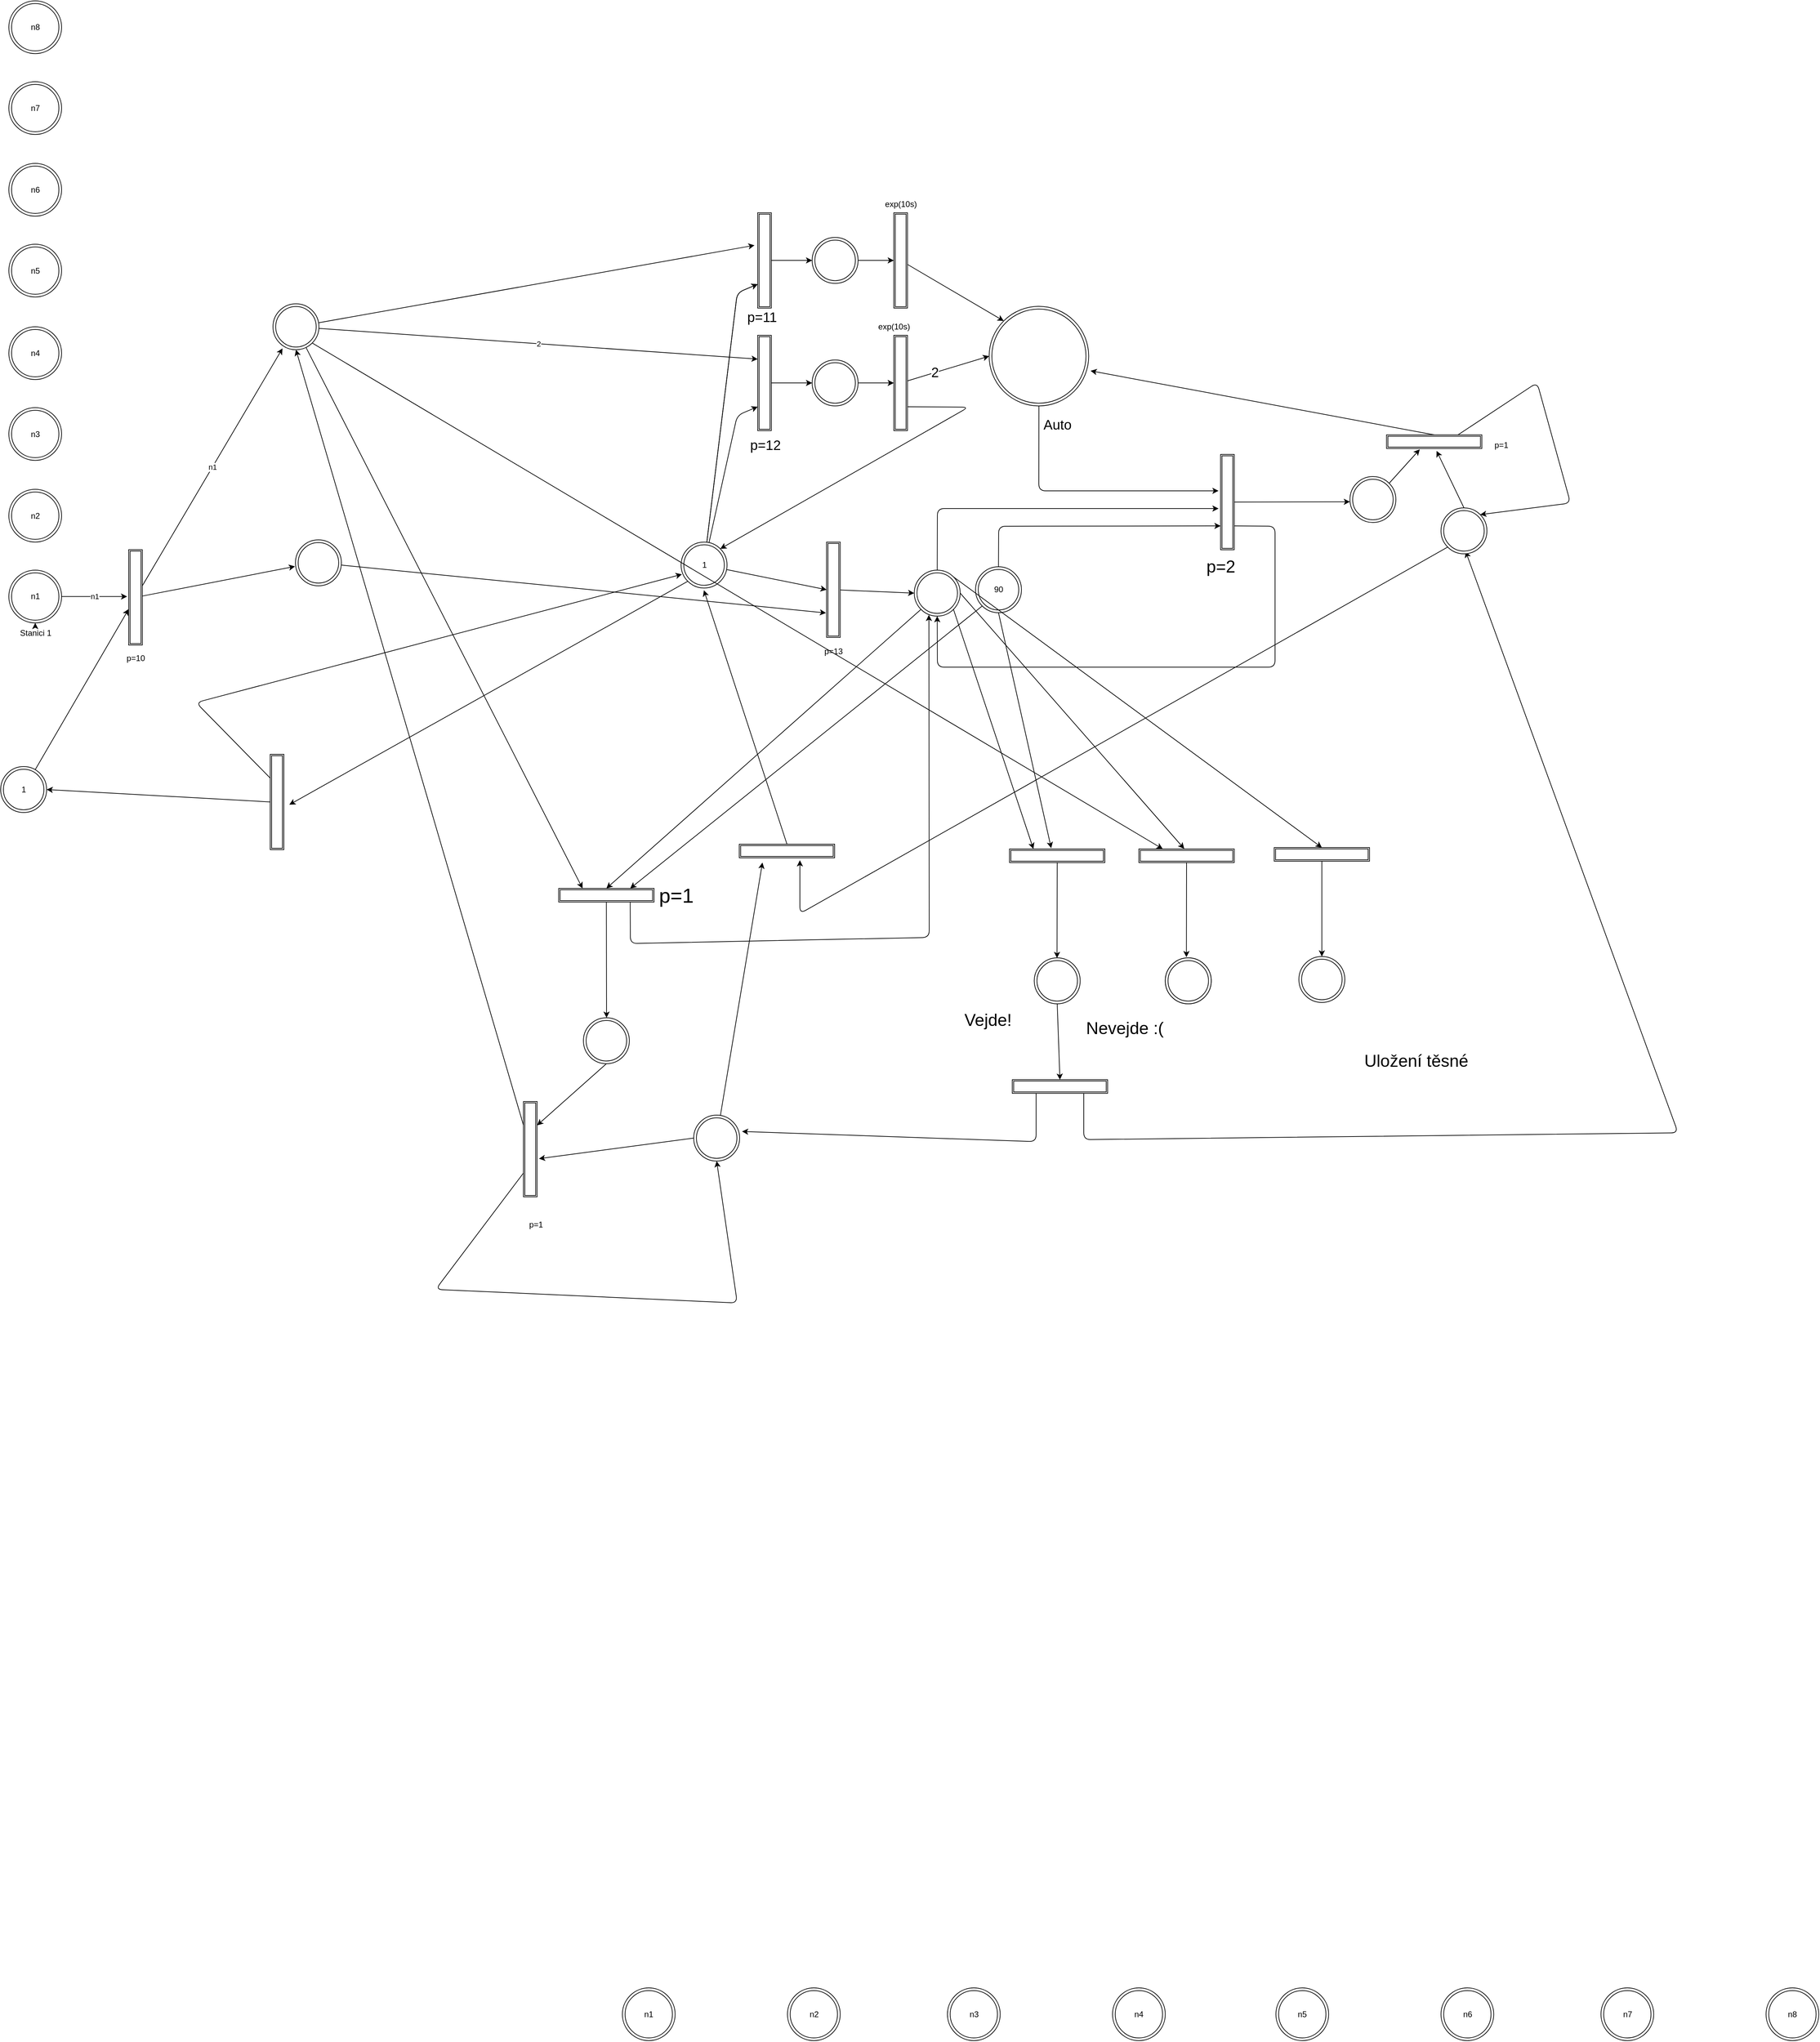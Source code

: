 <mxfile>
    <diagram id="c87qXy51VqpFD1b8CfQG" name="Page-1">
        <mxGraphModel dx="3648" dy="920" grid="0" gridSize="10" guides="1" tooltips="1" connect="1" arrows="1" fold="1" page="0" pageScale="1" pageWidth="850" pageHeight="1100" math="0" shadow="0">
            <root>
                <mxCell id="0"/>
                <mxCell id="1" parent="0"/>
                <mxCell id="71" value="n8" style="ellipse;shape=doubleEllipse;whiteSpace=wrap;html=1;aspect=fixed;" parent="1" vertex="1">
                    <mxGeometry x="-2110" y="1.25" width="77.5" height="77.5" as="geometry"/>
                </mxCell>
                <mxCell id="76" value="n7" style="ellipse;shape=doubleEllipse;whiteSpace=wrap;html=1;aspect=fixed;" parent="1" vertex="1">
                    <mxGeometry x="-2110" y="120" width="77.5" height="77.5" as="geometry"/>
                </mxCell>
                <mxCell id="77" value="n6" style="ellipse;shape=doubleEllipse;whiteSpace=wrap;html=1;aspect=fixed;" parent="1" vertex="1">
                    <mxGeometry x="-2110" y="240" width="77.5" height="77.5" as="geometry"/>
                </mxCell>
                <mxCell id="78" value="n5" style="ellipse;shape=doubleEllipse;whiteSpace=wrap;html=1;aspect=fixed;" parent="1" vertex="1">
                    <mxGeometry x="-2110" y="358.75" width="77.5" height="77.5" as="geometry"/>
                </mxCell>
                <mxCell id="79" value="n4" style="ellipse;shape=doubleEllipse;whiteSpace=wrap;html=1;aspect=fixed;" parent="1" vertex="1">
                    <mxGeometry x="-2110" y="480" width="77.5" height="77.5" as="geometry"/>
                </mxCell>
                <mxCell id="80" value="n3" style="ellipse;shape=doubleEllipse;whiteSpace=wrap;html=1;aspect=fixed;" parent="1" vertex="1">
                    <mxGeometry x="-2110" y="598.75" width="77.5" height="77.5" as="geometry"/>
                </mxCell>
                <mxCell id="81" value="n2" style="ellipse;shape=doubleEllipse;whiteSpace=wrap;html=1;aspect=fixed;" parent="1" vertex="1">
                    <mxGeometry x="-2110" y="718.75" width="77.5" height="77.5" as="geometry"/>
                </mxCell>
                <mxCell id="213" value="n1" style="edgeStyle=none;html=1;" parent="1" source="82" edge="1">
                    <mxGeometry relative="1" as="geometry">
                        <mxPoint x="-1936.235" y="876.25" as="targetPoint"/>
                    </mxGeometry>
                </mxCell>
                <mxCell id="82" value="n1" style="ellipse;shape=doubleEllipse;whiteSpace=wrap;html=1;aspect=fixed;" parent="1" vertex="1">
                    <mxGeometry x="-2110" y="837.5" width="77.5" height="77.5" as="geometry"/>
                </mxCell>
                <mxCell id="170" value="" style="edgeStyle=none;html=1;fontSize=20;" parent="1" source="83" target="82" edge="1">
                    <mxGeometry relative="1" as="geometry"/>
                </mxCell>
                <mxCell id="83" value="Stanici 1" style="text;html=1;align=center;verticalAlign=middle;resizable=0;points=[];autosize=1;strokeColor=none;fillColor=none;" parent="1" vertex="1">
                    <mxGeometry x="-2101.25" y="920" width="60" height="20" as="geometry"/>
                </mxCell>
                <mxCell id="85" value="n7" style="ellipse;shape=doubleEllipse;whiteSpace=wrap;html=1;aspect=fixed;" parent="1" vertex="1">
                    <mxGeometry x="228.75" y="2920" width="77.5" height="77.5" as="geometry"/>
                </mxCell>
                <mxCell id="86" value="n8" style="ellipse;shape=doubleEllipse;whiteSpace=wrap;html=1;aspect=fixed;" parent="1" vertex="1">
                    <mxGeometry x="471.25" y="2920" width="77.5" height="77.5" as="geometry"/>
                </mxCell>
                <mxCell id="87" value="n5" style="ellipse;shape=doubleEllipse;whiteSpace=wrap;html=1;aspect=fixed;" parent="1" vertex="1">
                    <mxGeometry x="-248.75" y="2920" width="77.5" height="77.5" as="geometry"/>
                </mxCell>
                <mxCell id="88" value="n6" style="ellipse;shape=doubleEllipse;whiteSpace=wrap;html=1;aspect=fixed;" parent="1" vertex="1">
                    <mxGeometry x="-6.25" y="2920" width="77.5" height="77.5" as="geometry"/>
                </mxCell>
                <mxCell id="89" value="n3" style="ellipse;shape=doubleEllipse;whiteSpace=wrap;html=1;aspect=fixed;" parent="1" vertex="1">
                    <mxGeometry x="-731.25" y="2920" width="77.5" height="77.5" as="geometry"/>
                </mxCell>
                <mxCell id="90" value="n4" style="ellipse;shape=doubleEllipse;whiteSpace=wrap;html=1;aspect=fixed;" parent="1" vertex="1">
                    <mxGeometry x="-488.75" y="2920" width="77.5" height="77.5" as="geometry"/>
                </mxCell>
                <mxCell id="91" value="n1" style="ellipse;shape=doubleEllipse;whiteSpace=wrap;html=1;aspect=fixed;" parent="1" vertex="1">
                    <mxGeometry x="-1208.75" y="2920" width="77.5" height="77.5" as="geometry"/>
                </mxCell>
                <mxCell id="92" value="n2" style="ellipse;shape=doubleEllipse;whiteSpace=wrap;html=1;aspect=fixed;" parent="1" vertex="1">
                    <mxGeometry x="-966.25" y="2920" width="77.5" height="77.5" as="geometry"/>
                </mxCell>
                <mxCell id="125" style="edgeStyle=none;html=1;entryX=0;entryY=0.5;entryDx=0;entryDy=0;" parent="1" source="105" target="106" edge="1">
                    <mxGeometry relative="1" as="geometry"/>
                </mxCell>
                <mxCell id="162" value="2" style="edgeLabel;html=1;align=center;verticalAlign=middle;resizable=0;points=[];fontSize=20;" parent="125" vertex="1" connectable="0">
                    <mxGeometry x="-0.314" y="1" relative="1" as="geometry">
                        <mxPoint x="-1" as="offset"/>
                    </mxGeometry>
                </mxCell>
                <mxCell id="129" style="edgeStyle=none;html=1;entryX=1;entryY=0;entryDx=0;entryDy=0;exitX=1;exitY=0.75;exitDx=0;exitDy=0;" parent="1" source="105" target="126" edge="1">
                    <mxGeometry relative="1" as="geometry">
                        <Array as="points">
                            <mxPoint x="-700" y="598"/>
                        </Array>
                    </mxGeometry>
                </mxCell>
                <mxCell id="105" value="" style="shape=ext;double=1;rounded=0;whiteSpace=wrap;html=1;" parent="1" vertex="1">
                    <mxGeometry x="-810" y="492.5" width="20" height="140" as="geometry"/>
                </mxCell>
                <mxCell id="131" style="edgeStyle=none;html=1;entryX=-0.15;entryY=0.382;entryDx=0;entryDy=0;entryPerimeter=0;" parent="1" source="106" target="132" edge="1">
                    <mxGeometry relative="1" as="geometry">
                        <mxPoint x="-580" y="690" as="targetPoint"/>
                        <Array as="points">
                            <mxPoint x="-597" y="721"/>
                        </Array>
                    </mxGeometry>
                </mxCell>
                <mxCell id="106" value="" style="ellipse;shape=doubleEllipse;whiteSpace=wrap;html=1;aspect=fixed;" parent="1" vertex="1">
                    <mxGeometry x="-670" y="450" width="146.25" height="146.25" as="geometry"/>
                </mxCell>
                <mxCell id="124" style="edgeStyle=none;html=1;entryX=0;entryY=0.5;entryDx=0;entryDy=0;" parent="1" source="107" target="105" edge="1">
                    <mxGeometry relative="1" as="geometry"/>
                </mxCell>
                <mxCell id="107" value="" style="ellipse;shape=doubleEllipse;whiteSpace=wrap;html=1;aspect=fixed;" parent="1" vertex="1">
                    <mxGeometry x="-930" y="528.75" width="67.5" height="67.5" as="geometry"/>
                </mxCell>
                <mxCell id="120" style="edgeStyle=none;html=1;entryX=0;entryY=0.5;entryDx=0;entryDy=0;" parent="1" source="108" target="109" edge="1">
                    <mxGeometry relative="1" as="geometry"/>
                </mxCell>
                <mxCell id="108" value="" style="ellipse;shape=doubleEllipse;whiteSpace=wrap;html=1;aspect=fixed;" parent="1" vertex="1">
                    <mxGeometry x="-930" y="348.75" width="67.5" height="67.5" as="geometry"/>
                </mxCell>
                <mxCell id="122" style="edgeStyle=none;html=1;entryX=0;entryY=0;entryDx=0;entryDy=0;" parent="1" source="109" target="106" edge="1">
                    <mxGeometry relative="1" as="geometry"/>
                </mxCell>
                <mxCell id="109" value="" style="shape=ext;double=1;rounded=0;whiteSpace=wrap;html=1;" parent="1" vertex="1">
                    <mxGeometry x="-810" y="312.5" width="20" height="140" as="geometry"/>
                </mxCell>
                <mxCell id="119" style="edgeStyle=none;html=1;entryX=0;entryY=0.5;entryDx=0;entryDy=0;" parent="1" source="110" target="108" edge="1">
                    <mxGeometry relative="1" as="geometry"/>
                </mxCell>
                <mxCell id="110" value="" style="shape=ext;double=1;rounded=0;whiteSpace=wrap;html=1;" parent="1" vertex="1">
                    <mxGeometry x="-1010" y="312.5" width="20" height="140" as="geometry"/>
                </mxCell>
                <mxCell id="123" style="edgeStyle=none;html=1;entryX=0;entryY=0.5;entryDx=0;entryDy=0;" parent="1" source="111" target="107" edge="1">
                    <mxGeometry relative="1" as="geometry"/>
                </mxCell>
                <mxCell id="111" value="" style="shape=ext;double=1;rounded=0;whiteSpace=wrap;html=1;" parent="1" vertex="1">
                    <mxGeometry x="-1010" y="492.5" width="20" height="140" as="geometry"/>
                </mxCell>
                <mxCell id="127" style="edgeStyle=none;html=1;entryX=0;entryY=0.75;entryDx=0;entryDy=0;" parent="1" source="126" target="111" edge="1">
                    <mxGeometry relative="1" as="geometry">
                        <Array as="points">
                            <mxPoint x="-1040" y="610"/>
                        </Array>
                    </mxGeometry>
                </mxCell>
                <mxCell id="128" style="edgeStyle=none;html=1;entryX=0;entryY=0.75;entryDx=0;entryDy=0;" parent="1" source="126" target="110" edge="1">
                    <mxGeometry relative="1" as="geometry">
                        <Array as="points">
                            <mxPoint x="-1040" y="430"/>
                        </Array>
                    </mxGeometry>
                </mxCell>
                <mxCell id="227" style="edgeStyle=none;html=1;entryX=0;entryY=0.5;entryDx=0;entryDy=0;fontSize=12;" parent="1" source="126" target="226" edge="1">
                    <mxGeometry relative="1" as="geometry"/>
                </mxCell>
                <mxCell id="289" style="edgeStyle=none;html=1;exitX=0;exitY=1;exitDx=0;exitDy=0;" edge="1" parent="1" source="126">
                    <mxGeometry relative="1" as="geometry">
                        <mxPoint x="-1698" y="1182" as="targetPoint"/>
                    </mxGeometry>
                </mxCell>
                <mxCell id="126" value="1" style="ellipse;shape=doubleEllipse;whiteSpace=wrap;html=1;aspect=fixed;" parent="1" vertex="1">
                    <mxGeometry x="-1122.5" y="796.25" width="67.5" height="67.5" as="geometry"/>
                </mxCell>
                <mxCell id="137" style="edgeStyle=none;html=1;exitX=0.5;exitY=0;exitDx=0;exitDy=0;entryX=0;entryY=0.75;entryDx=0;entryDy=0;" parent="1" source="130" target="132" edge="1">
                    <mxGeometry relative="1" as="geometry">
                        <Array as="points">
                            <mxPoint x="-656" y="773"/>
                        </Array>
                    </mxGeometry>
                </mxCell>
                <mxCell id="237" style="edgeStyle=none;html=1;exitX=0;exitY=1;exitDx=0;exitDy=0;entryX=0;entryY=0.25;entryDx=0;entryDy=0;fontSize=25;" parent="1" source="130" target="172" edge="1">
                    <mxGeometry relative="1" as="geometry"/>
                </mxCell>
                <mxCell id="244" style="edgeStyle=none;html=1;exitX=0.5;exitY=1;exitDx=0;exitDy=0;entryX=-0.057;entryY=0.563;entryDx=0;entryDy=0;entryPerimeter=0;fontSize=25;" parent="1" source="130" target="240" edge="1">
                    <mxGeometry relative="1" as="geometry"/>
                </mxCell>
                <mxCell id="130" value="90" style="ellipse;shape=doubleEllipse;whiteSpace=wrap;html=1;aspect=fixed;" parent="1" vertex="1">
                    <mxGeometry x="-690" y="832.5" width="67.5" height="67.5" as="geometry"/>
                </mxCell>
                <mxCell id="135" style="edgeStyle=none;html=1;exitX=1;exitY=0.5;exitDx=0;exitDy=0;entryX=0;entryY=0.549;entryDx=0;entryDy=0;entryPerimeter=0;" parent="1" source="132" target="133" edge="1">
                    <mxGeometry relative="1" as="geometry"/>
                </mxCell>
                <mxCell id="142" style="edgeStyle=none;html=1;exitX=1;exitY=0.75;exitDx=0;exitDy=0;entryX=0.5;entryY=1;entryDx=0;entryDy=0;" parent="1" source="132" target="138" edge="1">
                    <mxGeometry relative="1" as="geometry">
                        <mxPoint x="-750" y="910" as="targetPoint"/>
                        <Array as="points">
                            <mxPoint x="-250" y="773"/>
                            <mxPoint x="-250" y="980"/>
                            <mxPoint x="-746" y="980"/>
                        </Array>
                    </mxGeometry>
                </mxCell>
                <mxCell id="132" value="" style="shape=ext;double=1;rounded=0;whiteSpace=wrap;html=1;rotation=0;" parent="1" vertex="1">
                    <mxGeometry x="-330" y="667.5" width="20" height="140" as="geometry"/>
                </mxCell>
                <mxCell id="267" style="edgeStyle=none;html=1;exitX=1;exitY=0;exitDx=0;exitDy=0;" edge="1" parent="1" source="133">
                    <mxGeometry relative="1" as="geometry">
                        <mxPoint x="-37.412" y="660" as="targetPoint"/>
                    </mxGeometry>
                </mxCell>
                <mxCell id="133" value="" style="ellipse;shape=doubleEllipse;whiteSpace=wrap;html=1;aspect=fixed;" parent="1" vertex="1">
                    <mxGeometry x="-140" y="700" width="67.5" height="67.5" as="geometry"/>
                </mxCell>
                <mxCell id="141" style="edgeStyle=none;html=1;entryX=-0.15;entryY=0.568;entryDx=0;entryDy=0;entryPerimeter=0;" parent="1" source="138" target="132" edge="1">
                    <mxGeometry relative="1" as="geometry">
                        <Array as="points">
                            <mxPoint x="-746" y="747"/>
                        </Array>
                    </mxGeometry>
                </mxCell>
                <mxCell id="236" style="edgeStyle=none;html=1;exitX=0;exitY=1;exitDx=0;exitDy=0;entryX=0;entryY=0.5;entryDx=0;entryDy=0;fontSize=25;" parent="1" source="138" target="172" edge="1">
                    <mxGeometry relative="1" as="geometry"/>
                </mxCell>
                <mxCell id="243" style="edgeStyle=none;html=1;exitX=1;exitY=1;exitDx=0;exitDy=0;entryX=0;entryY=0.75;entryDx=0;entryDy=0;fontSize=25;" parent="1" source="138" target="240" edge="1">
                    <mxGeometry relative="1" as="geometry"/>
                </mxCell>
                <mxCell id="249" style="edgeStyle=none;html=1;exitX=1;exitY=0.5;exitDx=0;exitDy=0;fontSize=25;" parent="1" source="138" edge="1">
                    <mxGeometry relative="1" as="geometry">
                        <mxPoint x="-383.4" y="1246.8" as="targetPoint"/>
                    </mxGeometry>
                </mxCell>
                <mxCell id="252" style="edgeStyle=none;html=1;exitX=1;exitY=0;exitDx=0;exitDy=0;entryX=0;entryY=0.5;entryDx=0;entryDy=0;fontSize=25;" parent="1" source="138" target="242" edge="1">
                    <mxGeometry relative="1" as="geometry"/>
                </mxCell>
                <mxCell id="138" value="" style="ellipse;shape=doubleEllipse;whiteSpace=wrap;html=1;aspect=fixed;" parent="1" vertex="1">
                    <mxGeometry x="-780" y="837.5" width="67.5" height="67.5" as="geometry"/>
                </mxCell>
                <mxCell id="145" value="&lt;font style=&quot;font-size: 25px&quot;&gt;p=2&lt;/font&gt;" style="text;html=1;align=center;verticalAlign=middle;resizable=0;points=[];autosize=1;strokeColor=none;fillColor=none;" parent="1" vertex="1">
                    <mxGeometry x="-356" y="819" width="52" height="23" as="geometry"/>
                </mxCell>
                <mxCell id="155" value="exp(10s)" style="text;html=1;align=center;verticalAlign=middle;resizable=0;points=[];autosize=1;strokeColor=none;fillColor=none;" parent="1" vertex="1">
                    <mxGeometry x="-840" y="470" width="60" height="20" as="geometry"/>
                </mxCell>
                <mxCell id="156" value="exp(10s)" style="text;html=1;align=center;verticalAlign=middle;resizable=0;points=[];autosize=1;strokeColor=none;fillColor=none;" parent="1" vertex="1">
                    <mxGeometry x="-830" y="290" width="60" height="20" as="geometry"/>
                </mxCell>
                <mxCell id="157" value="Auto" style="text;html=1;align=center;verticalAlign=middle;resizable=0;points=[];autosize=1;strokeColor=none;fillColor=none;fontSize=20;" parent="1" vertex="1">
                    <mxGeometry x="-600" y="607.5" width="60" height="30" as="geometry"/>
                </mxCell>
                <mxCell id="159" value="p=12" style="text;html=1;align=center;verticalAlign=middle;resizable=0;points=[];autosize=1;strokeColor=none;fillColor=none;fontSize=20;" parent="1" vertex="1">
                    <mxGeometry x="-1027" y="638.5" width="55" height="28" as="geometry"/>
                </mxCell>
                <mxCell id="160" value="p=11" style="text;html=1;align=center;verticalAlign=middle;resizable=0;points=[];autosize=1;strokeColor=none;fillColor=none;fontSize=20;" parent="1" vertex="1">
                    <mxGeometry x="-1031" y="451" width="54" height="28" as="geometry"/>
                </mxCell>
                <mxCell id="171" style="edgeStyle=none;html=1;exitX=1;exitY=0.5;exitDx=0;exitDy=0;" parent="1" source="172" edge="1">
                    <mxGeometry relative="1" as="geometry">
                        <mxPoint x="-1232" y="1495" as="targetPoint"/>
                    </mxGeometry>
                </mxCell>
                <mxCell id="239" style="edgeStyle=none;html=1;exitX=1;exitY=0.25;exitDx=0;exitDy=0;entryX=0.319;entryY=0.973;entryDx=0;entryDy=0;entryPerimeter=0;fontSize=25;" parent="1" source="172" target="138" edge="1">
                    <mxGeometry relative="1" as="geometry">
                        <Array as="points">
                            <mxPoint x="-1197" y="1386"/>
                            <mxPoint x="-758" y="1377"/>
                        </Array>
                    </mxGeometry>
                </mxCell>
                <mxCell id="172" value="" style="shape=ext;double=1;rounded=0;whiteSpace=wrap;html=1;rotation=90;" parent="1" vertex="1">
                    <mxGeometry x="-1242.25" y="1245" width="20" height="140" as="geometry"/>
                </mxCell>
                <mxCell id="278" style="edgeStyle=none;html=1;exitX=0.5;exitY=1;exitDx=0;exitDy=0;entryX=1;entryY=0.25;entryDx=0;entryDy=0;" edge="1" parent="1" source="173" target="277">
                    <mxGeometry relative="1" as="geometry"/>
                </mxCell>
                <mxCell id="173" value="" style="ellipse;shape=doubleEllipse;whiteSpace=wrap;html=1;aspect=fixed;" parent="1" vertex="1">
                    <mxGeometry x="-1266" y="1495" width="67.5" height="67.5" as="geometry"/>
                </mxCell>
                <mxCell id="174" value="&lt;font style=&quot;font-size: 30px&quot;&gt;p=1&lt;/font&gt;" style="text;html=1;align=center;verticalAlign=middle;resizable=0;points=[];autosize=1;strokeColor=none;fillColor=none;" parent="1" vertex="1">
                    <mxGeometry x="-1161" y="1303" width="61" height="24" as="geometry"/>
                </mxCell>
                <mxCell id="217" style="edgeStyle=none;html=1;" parent="1" source="209" edge="1">
                    <mxGeometry relative="1" as="geometry">
                        <mxPoint x="-1014.667" y="360.333" as="targetPoint"/>
                    </mxGeometry>
                </mxCell>
                <mxCell id="218" value="2" style="edgeStyle=none;html=1;entryX=0;entryY=0.25;entryDx=0;entryDy=0;" parent="1" source="209" target="111" edge="1">
                    <mxGeometry relative="1" as="geometry"/>
                </mxCell>
                <mxCell id="238" style="edgeStyle=none;html=1;entryX=0;entryY=0.75;entryDx=0;entryDy=0;fontSize=25;exitX=0.719;exitY=0.951;exitDx=0;exitDy=0;exitPerimeter=0;" parent="1" target="172" edge="1" source="209">
                    <mxGeometry relative="1" as="geometry">
                        <mxPoint x="-1688" y="512" as="sourcePoint"/>
                    </mxGeometry>
                </mxCell>
                <mxCell id="248" style="edgeStyle=none;html=1;exitX=1;exitY=1;exitDx=0;exitDy=0;entryX=0;entryY=0.75;entryDx=0;entryDy=0;fontSize=25;" parent="1" source="209" target="241" edge="1">
                    <mxGeometry relative="1" as="geometry"/>
                </mxCell>
                <mxCell id="209" value="" style="ellipse;shape=doubleEllipse;whiteSpace=wrap;html=1;aspect=fixed;" parent="1" vertex="1">
                    <mxGeometry x="-1722" y="446.25" width="67.5" height="67.5" as="geometry"/>
                </mxCell>
                <mxCell id="210" style="edgeStyle=none;html=1;entryX=0;entryY=0.75;entryDx=0;entryDy=0;" parent="1" source="126" target="110" edge="1">
                    <mxGeometry relative="1" as="geometry">
                        <Array as="points">
                            <mxPoint x="-1040" y="430"/>
                        </Array>
                        <mxPoint x="-1084.729" y="796.49" as="sourcePoint"/>
                        <mxPoint x="-1010" y="417.5" as="targetPoint"/>
                    </mxGeometry>
                </mxCell>
                <mxCell id="214" value="n1" style="edgeStyle=none;html=1;entryX=0.207;entryY=0.971;entryDx=0;entryDy=0;entryPerimeter=0;" parent="1" source="211" target="209" edge="1">
                    <mxGeometry relative="1" as="geometry"/>
                </mxCell>
                <mxCell id="231" style="edgeStyle=none;html=1;fontSize=12;" parent="1" source="211" edge="1">
                    <mxGeometry relative="1" as="geometry">
                        <mxPoint x="-1689.667" y="832" as="targetPoint"/>
                    </mxGeometry>
                </mxCell>
                <mxCell id="211" value="" style="shape=ext;double=1;rounded=0;whiteSpace=wrap;html=1;" parent="1" vertex="1">
                    <mxGeometry x="-1934" y="807.5" width="20" height="140" as="geometry"/>
                </mxCell>
                <mxCell id="212" value="p=10" style="text;html=1;align=center;verticalAlign=middle;resizable=0;points=[];autosize=1;strokeColor=none;fillColor=none;" parent="1" vertex="1">
                    <mxGeometry x="-1942.5" y="958" width="37" height="18" as="geometry"/>
                </mxCell>
                <mxCell id="228" style="edgeStyle=none;html=1;entryX=0;entryY=0.5;entryDx=0;entryDy=0;fontSize=12;" parent="1" source="226" target="138" edge="1">
                    <mxGeometry relative="1" as="geometry"/>
                </mxCell>
                <mxCell id="226" value="" style="shape=ext;double=1;rounded=0;whiteSpace=wrap;html=1;" parent="1" vertex="1">
                    <mxGeometry x="-908.75" y="796.25" width="20" height="140" as="geometry"/>
                </mxCell>
                <mxCell id="230" style="edgeStyle=none;html=1;fontSize=12;" parent="1" source="229" target="211" edge="1">
                    <mxGeometry relative="1" as="geometry"/>
                </mxCell>
                <mxCell id="229" value="1" style="ellipse;shape=doubleEllipse;whiteSpace=wrap;html=1;aspect=fixed;" parent="1" vertex="1">
                    <mxGeometry x="-2122" y="1126" width="67.5" height="67.5" as="geometry"/>
                </mxCell>
                <mxCell id="233" style="edgeStyle=none;html=1;fontSize=12;" parent="1" source="232" edge="1">
                    <mxGeometry relative="1" as="geometry">
                        <mxPoint x="-909.667" y="900.333" as="targetPoint"/>
                    </mxGeometry>
                </mxCell>
                <mxCell id="232" value="" style="ellipse;shape=doubleEllipse;whiteSpace=wrap;html=1;aspect=fixed;" parent="1" vertex="1">
                    <mxGeometry x="-1689" y="793" width="67.5" height="67.5" as="geometry"/>
                </mxCell>
                <mxCell id="234" value="p=13" style="text;html=1;align=center;verticalAlign=middle;resizable=0;points=[];autosize=1;strokeColor=none;fillColor=none;fontSize=12;" parent="1" vertex="1">
                    <mxGeometry x="-917.25" y="947.5" width="37" height="18" as="geometry"/>
                </mxCell>
                <mxCell id="245" style="edgeStyle=none;html=1;exitX=1;exitY=0.5;exitDx=0;exitDy=0;fontSize=25;" parent="1" source="240" edge="1">
                    <mxGeometry relative="1" as="geometry">
                        <mxPoint x="-570.286" y="1407.286" as="targetPoint"/>
                    </mxGeometry>
                </mxCell>
                <mxCell id="240" value="" style="shape=ext;double=1;rounded=0;whiteSpace=wrap;html=1;rotation=90;" parent="1" vertex="1">
                    <mxGeometry x="-580" y="1187" width="20" height="140" as="geometry"/>
                </mxCell>
                <mxCell id="250" style="edgeStyle=none;html=1;exitX=1;exitY=0.5;exitDx=0;exitDy=0;fontSize=25;" parent="1" source="241" edge="1">
                    <mxGeometry relative="1" as="geometry">
                        <mxPoint x="-380.2" y="1406" as="targetPoint"/>
                    </mxGeometry>
                </mxCell>
                <mxCell id="241" value="" style="shape=ext;double=1;rounded=0;whiteSpace=wrap;html=1;rotation=90;" parent="1" vertex="1">
                    <mxGeometry x="-390" y="1187" width="20" height="140" as="geometry"/>
                </mxCell>
                <mxCell id="253" style="edgeStyle=none;html=1;exitX=1;exitY=0.5;exitDx=0;exitDy=0;fontSize=25;entryX=0.5;entryY=0;entryDx=0;entryDy=0;" parent="1" source="242" target="254" edge="1">
                    <mxGeometry relative="1" as="geometry">
                        <mxPoint x="-181.231" y="1386.231" as="targetPoint"/>
                    </mxGeometry>
                </mxCell>
                <mxCell id="242" value="" style="shape=ext;double=1;rounded=0;whiteSpace=wrap;html=1;rotation=90;" parent="1" vertex="1">
                    <mxGeometry x="-191.25" y="1185" width="20" height="140" as="geometry"/>
                </mxCell>
                <mxCell id="261" style="edgeStyle=none;html=1;exitX=0.5;exitY=1;exitDx=0;exitDy=0;entryX=0;entryY=0.5;entryDx=0;entryDy=0;" edge="1" parent="1" source="247" target="260">
                    <mxGeometry relative="1" as="geometry"/>
                </mxCell>
                <mxCell id="247" value="" style="ellipse;shape=doubleEllipse;whiteSpace=wrap;html=1;aspect=fixed;" parent="1" vertex="1">
                    <mxGeometry x="-603.75" y="1407" width="67.5" height="67.5" as="geometry"/>
                </mxCell>
                <mxCell id="251" value="" style="ellipse;shape=doubleEllipse;whiteSpace=wrap;html=1;aspect=fixed;" parent="1" vertex="1">
                    <mxGeometry x="-411.25" y="1407" width="67.5" height="67.5" as="geometry"/>
                </mxCell>
                <mxCell id="254" value="" style="ellipse;shape=doubleEllipse;whiteSpace=wrap;html=1;aspect=fixed;" parent="1" vertex="1">
                    <mxGeometry x="-215" y="1405" width="67.5" height="67.5" as="geometry"/>
                </mxCell>
                <mxCell id="255" value="Vejde!" style="text;html=1;align=center;verticalAlign=middle;resizable=0;points=[];autosize=1;strokeColor=none;fillColor=none;fontSize=25;" parent="1" vertex="1">
                    <mxGeometry x="-712.5" y="1480" width="80" height="34" as="geometry"/>
                </mxCell>
                <mxCell id="256" value="Nevejde :(" style="text;html=1;align=center;verticalAlign=middle;resizable=0;points=[];autosize=1;strokeColor=none;fillColor=none;fontSize=25;" parent="1" vertex="1">
                    <mxGeometry x="-533" y="1492" width="124" height="34" as="geometry"/>
                </mxCell>
                <mxCell id="257" value="Uložení těsné" style="text;html=1;align=center;verticalAlign=middle;resizable=0;points=[];autosize=1;strokeColor=none;fillColor=none;fontSize=25;" parent="1" vertex="1">
                    <mxGeometry x="-125" y="1540" width="163" height="34" as="geometry"/>
                </mxCell>
                <mxCell id="258" value="" style="ellipse;shape=doubleEllipse;whiteSpace=wrap;html=1;aspect=fixed;" parent="1" vertex="1">
                    <mxGeometry x="-411.25" y="1407" width="67.5" height="67.5" as="geometry"/>
                </mxCell>
                <mxCell id="263" style="edgeStyle=none;html=1;exitX=1;exitY=0.25;exitDx=0;exitDy=0;" edge="1" parent="1" source="260">
                    <mxGeometry relative="1" as="geometry">
                        <mxPoint x="30" y="810" as="targetPoint"/>
                        <Array as="points">
                            <mxPoint x="-531" y="1674"/>
                            <mxPoint x="342" y="1664"/>
                        </Array>
                    </mxGeometry>
                </mxCell>
                <mxCell id="275" style="edgeStyle=none;html=1;exitX=1;exitY=0.75;exitDx=0;exitDy=0;entryX=1.052;entryY=0.356;entryDx=0;entryDy=0;entryPerimeter=0;" edge="1" parent="1" source="260" target="276">
                    <mxGeometry relative="1" as="geometry">
                        <mxPoint x="-601.333" y="1677" as="targetPoint"/>
                        <Array as="points">
                            <mxPoint x="-601" y="1677"/>
                        </Array>
                    </mxGeometry>
                </mxCell>
                <mxCell id="260" value="" style="shape=ext;double=1;rounded=0;whiteSpace=wrap;html=1;rotation=90;" vertex="1" parent="1">
                    <mxGeometry x="-576" y="1526" width="20" height="140" as="geometry"/>
                </mxCell>
                <mxCell id="266" style="edgeStyle=none;html=1;exitX=0.5;exitY=0;exitDx=0;exitDy=0;" edge="1" parent="1" source="264">
                    <mxGeometry relative="1" as="geometry">
                        <mxPoint x="-12.706" y="662.353" as="targetPoint"/>
                    </mxGeometry>
                </mxCell>
                <mxCell id="286" style="edgeStyle=none;html=1;exitX=0;exitY=1;exitDx=0;exitDy=0;" edge="1" parent="1" source="264">
                    <mxGeometry relative="1" as="geometry">
                        <mxPoint x="-948" y="1263.667" as="targetPoint"/>
                        <Array as="points">
                            <mxPoint x="-948" y="1342"/>
                        </Array>
                    </mxGeometry>
                </mxCell>
                <mxCell id="264" value="" style="ellipse;shape=doubleEllipse;whiteSpace=wrap;html=1;aspect=fixed;" vertex="1" parent="1">
                    <mxGeometry x="-6.25" y="746" width="67.5" height="67.5" as="geometry"/>
                </mxCell>
                <mxCell id="268" style="edgeStyle=none;html=1;exitX=0;exitY=0.5;exitDx=0;exitDy=0;" edge="1" parent="1" source="265">
                    <mxGeometry relative="1" as="geometry">
                        <mxPoint x="-520.941" y="544.706" as="targetPoint"/>
                    </mxGeometry>
                </mxCell>
                <mxCell id="269" style="edgeStyle=none;html=1;exitX=0;exitY=0.25;exitDx=0;exitDy=0;entryX=1;entryY=0;entryDx=0;entryDy=0;" edge="1" parent="1" source="265" target="264">
                    <mxGeometry relative="1" as="geometry">
                        <Array as="points">
                            <mxPoint x="135" y="562"/>
                            <mxPoint x="184" y="739"/>
                        </Array>
                    </mxGeometry>
                </mxCell>
                <mxCell id="265" value="" style="shape=ext;double=1;rounded=0;whiteSpace=wrap;html=1;rotation=90;" vertex="1" parent="1">
                    <mxGeometry x="-26.25" y="578.75" width="20" height="140" as="geometry"/>
                </mxCell>
                <mxCell id="274" value="p=1" style="text;html=1;align=center;verticalAlign=middle;resizable=0;points=[];autosize=1;strokeColor=none;fillColor=none;" vertex="1" parent="1">
                    <mxGeometry x="67" y="645" width="30" height="18" as="geometry"/>
                </mxCell>
                <mxCell id="279" style="edgeStyle=none;html=1;exitX=0;exitY=0.5;exitDx=0;exitDy=0;" edge="1" parent="1" source="276">
                    <mxGeometry relative="1" as="geometry">
                        <mxPoint x="-1331.333" y="1702" as="targetPoint"/>
                    </mxGeometry>
                </mxCell>
                <mxCell id="285" style="edgeStyle=none;html=1;" edge="1" parent="1" source="276">
                    <mxGeometry relative="1" as="geometry">
                        <mxPoint x="-1003" y="1267" as="targetPoint"/>
                    </mxGeometry>
                </mxCell>
                <mxCell id="276" value="" style="ellipse;shape=doubleEllipse;whiteSpace=wrap;html=1;aspect=fixed;" vertex="1" parent="1">
                    <mxGeometry x="-1104" y="1638" width="67.5" height="67.5" as="geometry"/>
                </mxCell>
                <mxCell id="280" style="edgeStyle=none;html=1;exitX=0;exitY=0.75;exitDx=0;exitDy=0;entryX=0.5;entryY=1;entryDx=0;entryDy=0;" edge="1" parent="1" source="277" target="276">
                    <mxGeometry relative="1" as="geometry">
                        <mxPoint x="-1281.333" y="1900.333" as="targetPoint"/>
                        <Array as="points">
                            <mxPoint x="-1483" y="1894"/>
                            <mxPoint x="-1040" y="1914"/>
                        </Array>
                    </mxGeometry>
                </mxCell>
                <mxCell id="281" style="edgeStyle=none;html=1;exitX=0;exitY=0.25;exitDx=0;exitDy=0;entryX=0.5;entryY=1;entryDx=0;entryDy=0;" edge="1" parent="1" source="277" target="209">
                    <mxGeometry relative="1" as="geometry"/>
                </mxCell>
                <mxCell id="277" value="" style="shape=ext;double=1;rounded=0;whiteSpace=wrap;html=1;rotation=0;" vertex="1" parent="1">
                    <mxGeometry x="-1354" y="1618" width="20" height="140" as="geometry"/>
                </mxCell>
                <mxCell id="287" style="edgeStyle=none;html=1;exitX=0;exitY=0.5;exitDx=0;exitDy=0;" edge="1" parent="1" source="282">
                    <mxGeometry relative="1" as="geometry">
                        <mxPoint x="-1089" y="867" as="targetPoint"/>
                    </mxGeometry>
                </mxCell>
                <mxCell id="282" value="" style="shape=ext;double=1;rounded=0;whiteSpace=wrap;html=1;rotation=90;" vertex="1" parent="1">
                    <mxGeometry x="-977" y="1180" width="20" height="140" as="geometry"/>
                </mxCell>
                <mxCell id="283" value="p=1" style="text;html=1;align=center;verticalAlign=middle;resizable=0;points=[];autosize=1;strokeColor=none;fillColor=none;" vertex="1" parent="1">
                    <mxGeometry x="-1351" y="1790" width="30" height="18" as="geometry"/>
                </mxCell>
                <mxCell id="291" style="edgeStyle=none;html=1;exitX=0;exitY=0.5;exitDx=0;exitDy=0;entryX=1;entryY=0.5;entryDx=0;entryDy=0;" edge="1" parent="1" source="290" target="229">
                    <mxGeometry relative="1" as="geometry"/>
                </mxCell>
                <mxCell id="292" style="edgeStyle=none;html=1;exitX=0;exitY=0.25;exitDx=0;exitDy=0;entryX=0.017;entryY=0.702;entryDx=0;entryDy=0;entryPerimeter=0;" edge="1" parent="1" source="290" target="126">
                    <mxGeometry relative="1" as="geometry">
                        <Array as="points">
                            <mxPoint x="-1835" y="1032"/>
                        </Array>
                    </mxGeometry>
                </mxCell>
                <mxCell id="290" value="" style="shape=ext;double=1;rounded=0;whiteSpace=wrap;html=1;" vertex="1" parent="1">
                    <mxGeometry x="-1726" y="1108" width="20" height="140" as="geometry"/>
                </mxCell>
            </root>
        </mxGraphModel>
    </diagram>
</mxfile>